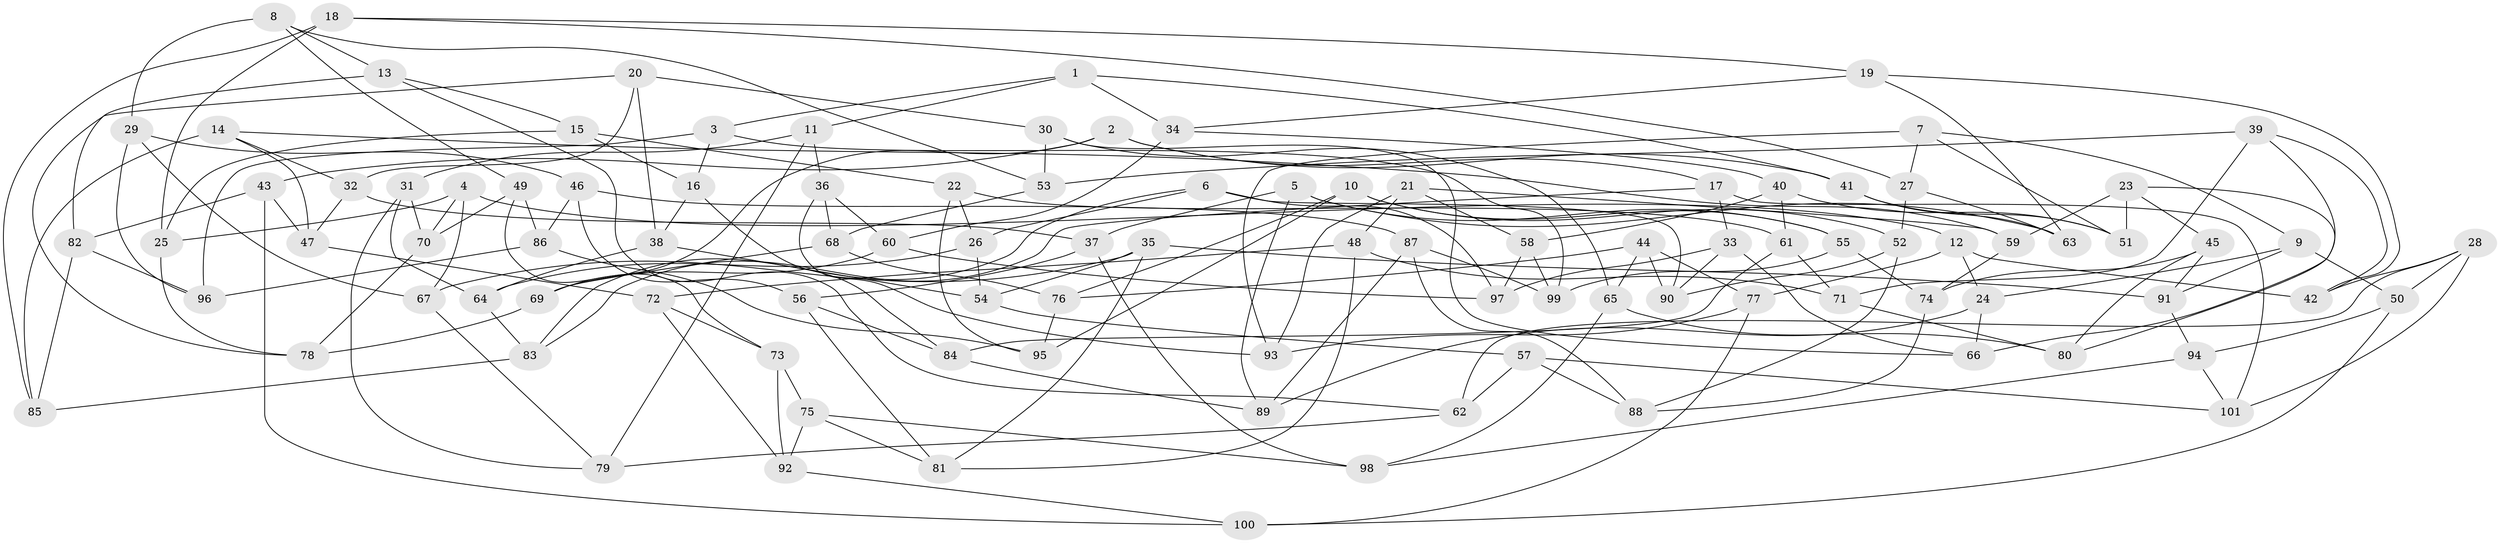 // coarse degree distribution, {4: 0.14634146341463414, 8: 0.14634146341463414, 5: 0.2682926829268293, 6: 0.3170731707317073, 7: 0.12195121951219512}
// Generated by graph-tools (version 1.1) at 2025/38/03/04/25 23:38:16]
// undirected, 101 vertices, 202 edges
graph export_dot {
  node [color=gray90,style=filled];
  1;
  2;
  3;
  4;
  5;
  6;
  7;
  8;
  9;
  10;
  11;
  12;
  13;
  14;
  15;
  16;
  17;
  18;
  19;
  20;
  21;
  22;
  23;
  24;
  25;
  26;
  27;
  28;
  29;
  30;
  31;
  32;
  33;
  34;
  35;
  36;
  37;
  38;
  39;
  40;
  41;
  42;
  43;
  44;
  45;
  46;
  47;
  48;
  49;
  50;
  51;
  52;
  53;
  54;
  55;
  56;
  57;
  58;
  59;
  60;
  61;
  62;
  63;
  64;
  65;
  66;
  67;
  68;
  69;
  70;
  71;
  72;
  73;
  74;
  75;
  76;
  77;
  78;
  79;
  80;
  81;
  82;
  83;
  84;
  85;
  86;
  87;
  88;
  89;
  90;
  91;
  92;
  93;
  94;
  95;
  96;
  97;
  98;
  99;
  100;
  101;
  1 -- 3;
  1 -- 11;
  1 -- 34;
  1 -- 41;
  2 -- 69;
  2 -- 43;
  2 -- 17;
  2 -- 41;
  3 -- 96;
  3 -- 16;
  3 -- 99;
  4 -- 67;
  4 -- 70;
  4 -- 25;
  4 -- 12;
  5 -- 37;
  5 -- 89;
  5 -- 63;
  5 -- 55;
  6 -- 83;
  6 -- 97;
  6 -- 26;
  6 -- 90;
  7 -- 9;
  7 -- 51;
  7 -- 93;
  7 -- 27;
  8 -- 49;
  8 -- 13;
  8 -- 29;
  8 -- 53;
  9 -- 50;
  9 -- 91;
  9 -- 24;
  10 -- 95;
  10 -- 76;
  10 -- 55;
  10 -- 52;
  11 -- 79;
  11 -- 31;
  11 -- 36;
  12 -- 42;
  12 -- 24;
  12 -- 77;
  13 -- 15;
  13 -- 82;
  13 -- 62;
  14 -- 59;
  14 -- 85;
  14 -- 47;
  14 -- 32;
  15 -- 22;
  15 -- 25;
  15 -- 16;
  16 -- 38;
  16 -- 84;
  17 -- 101;
  17 -- 33;
  17 -- 83;
  18 -- 85;
  18 -- 25;
  18 -- 19;
  18 -- 27;
  19 -- 63;
  19 -- 34;
  19 -- 42;
  20 -- 32;
  20 -- 30;
  20 -- 78;
  20 -- 38;
  21 -- 59;
  21 -- 58;
  21 -- 93;
  21 -- 48;
  22 -- 61;
  22 -- 26;
  22 -- 95;
  23 -- 51;
  23 -- 59;
  23 -- 80;
  23 -- 45;
  24 -- 89;
  24 -- 66;
  25 -- 78;
  26 -- 54;
  26 -- 64;
  27 -- 63;
  27 -- 52;
  28 -- 62;
  28 -- 101;
  28 -- 50;
  28 -- 42;
  29 -- 46;
  29 -- 96;
  29 -- 67;
  30 -- 66;
  30 -- 65;
  30 -- 53;
  31 -- 79;
  31 -- 70;
  31 -- 64;
  32 -- 47;
  32 -- 37;
  33 -- 90;
  33 -- 66;
  33 -- 97;
  34 -- 40;
  34 -- 60;
  35 -- 81;
  35 -- 54;
  35 -- 67;
  35 -- 91;
  36 -- 60;
  36 -- 68;
  36 -- 93;
  37 -- 98;
  37 -- 56;
  38 -- 64;
  38 -- 54;
  39 -- 66;
  39 -- 53;
  39 -- 71;
  39 -- 42;
  40 -- 51;
  40 -- 58;
  40 -- 61;
  41 -- 51;
  41 -- 63;
  43 -- 47;
  43 -- 82;
  43 -- 100;
  44 -- 65;
  44 -- 77;
  44 -- 76;
  44 -- 90;
  45 -- 74;
  45 -- 80;
  45 -- 91;
  46 -- 86;
  46 -- 56;
  46 -- 87;
  47 -- 72;
  48 -- 72;
  48 -- 81;
  48 -- 71;
  49 -- 86;
  49 -- 73;
  49 -- 70;
  50 -- 94;
  50 -- 100;
  52 -- 88;
  52 -- 90;
  53 -- 68;
  54 -- 57;
  55 -- 74;
  55 -- 99;
  56 -- 81;
  56 -- 84;
  57 -- 101;
  57 -- 62;
  57 -- 88;
  58 -- 97;
  58 -- 99;
  59 -- 74;
  60 -- 97;
  60 -- 69;
  61 -- 84;
  61 -- 71;
  62 -- 79;
  64 -- 83;
  65 -- 80;
  65 -- 98;
  67 -- 79;
  68 -- 69;
  68 -- 76;
  69 -- 78;
  70 -- 78;
  71 -- 80;
  72 -- 92;
  72 -- 73;
  73 -- 75;
  73 -- 92;
  74 -- 88;
  75 -- 92;
  75 -- 81;
  75 -- 98;
  76 -- 95;
  77 -- 93;
  77 -- 100;
  82 -- 85;
  82 -- 96;
  83 -- 85;
  84 -- 89;
  86 -- 95;
  86 -- 96;
  87 -- 88;
  87 -- 89;
  87 -- 99;
  91 -- 94;
  92 -- 100;
  94 -- 101;
  94 -- 98;
}
